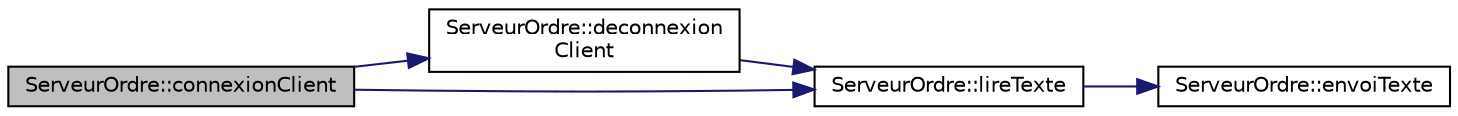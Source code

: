 digraph "ServeurOrdre::connexionClient"
{
  edge [fontname="Helvetica",fontsize="10",labelfontname="Helvetica",labelfontsize="10"];
  node [fontname="Helvetica",fontsize="10",shape=record];
  rankdir="LR";
  Node7 [label="ServeurOrdre::connexionClient",height=0.2,width=0.4,color="black", fillcolor="grey75", style="filled", fontcolor="black"];
  Node7 -> Node8 [color="midnightblue",fontsize="10",style="solid",fontname="Helvetica"];
  Node8 [label="ServeurOrdre::deconnexion\lClient",height=0.2,width=0.4,color="black", fillcolor="white", style="filled",URL="$class_serveur_ordre.html#a5cba056649c622f09005c27013cc154f",tooltip="Méthode appelée lors d&#39;une déconnexion du client. "];
  Node8 -> Node9 [color="midnightblue",fontsize="10",style="solid",fontname="Helvetica"];
  Node9 [label="ServeurOrdre::lireTexte",height=0.2,width=0.4,color="black", fillcolor="white", style="filled",URL="$class_serveur_ordre.html#aeed132bef46a63a47474216aa0e64a76",tooltip="Méthode appelée lors de la réception d&#39;un texte. "];
  Node9 -> Node10 [color="midnightblue",fontsize="10",style="solid",fontname="Helvetica"];
  Node10 [label="ServeurOrdre::envoiTexte",height=0.2,width=0.4,color="black", fillcolor="white", style="filled",URL="$class_serveur_ordre.html#a2157f6ef03ff3ef66be53654e179d193",tooltip="Méthode envoyant un texte donné au client. "];
  Node7 -> Node9 [color="midnightblue",fontsize="10",style="solid",fontname="Helvetica"];
}
